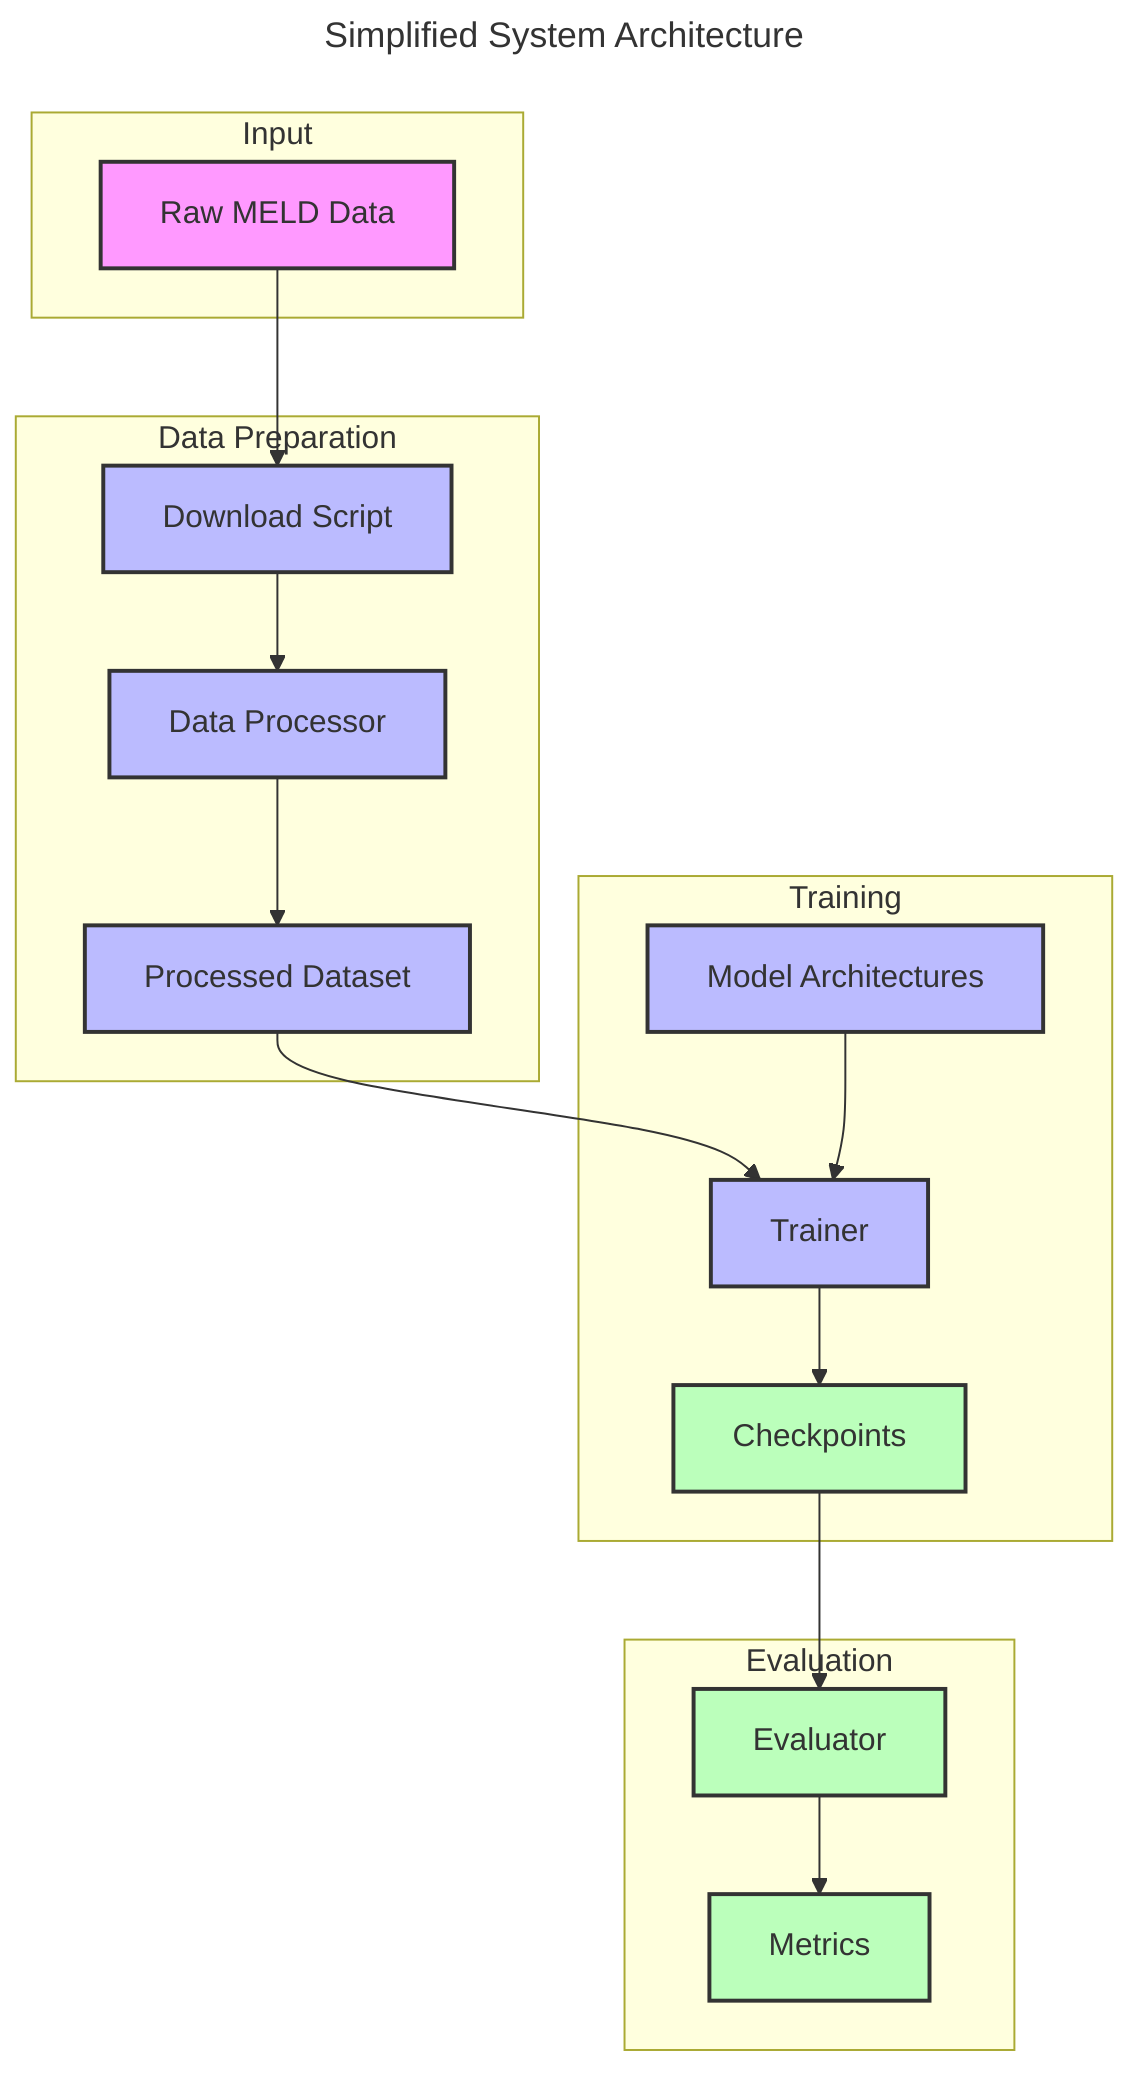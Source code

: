 ---
title: Simplified System Architecture
---
graph TD
    %% Main Components
    subgraph Input
        A[Raw MELD Data]
    end

    subgraph Data_Preparation["Data Preparation"]
        B[Download Script]
        C[Data Processor]
        D[Processed Dataset]
        A --> B
        B --> C
        C --> D
    end

    subgraph Training
        E[Trainer]
        F[Model Architectures]
        G[Checkpoints]
        D --> E
        F --> E
        E --> G
    end

    subgraph Evaluation
        H[Evaluator]
        I[Metrics]
        G --> H
        H --> I
    end

    %% Styling
    classDef input fill:#f9f,stroke:#333,stroke-width:2px;
    classDef process fill:#bbf,stroke:#333,stroke-width:2px;
    classDef output fill:#bfb,stroke:#333,stroke-width:2px;
    
    class A input
    class B,C,D,E,F process
    class G,H,I output

    %% Links
    click B "https://github.com/yourusername/emotion-classification-dlfa/blob/main/scripts/download_meld_dataset.py" _blank
    click C "https://github.com/yourusername/emotion-classification-dlfa/blob/main/utils/data_processor.py" _blank
    click E "https://github.com/yourusername/emotion-classification-dlfa/blob/main/train.py" _blank
    click F "https://github.com/yourusername/emotion-classification-dlfa/tree/main/models" _blank
    click H "https://github.com/yourusername/emotion-classification-dlfa/blob/main/evaluate.py" _blank